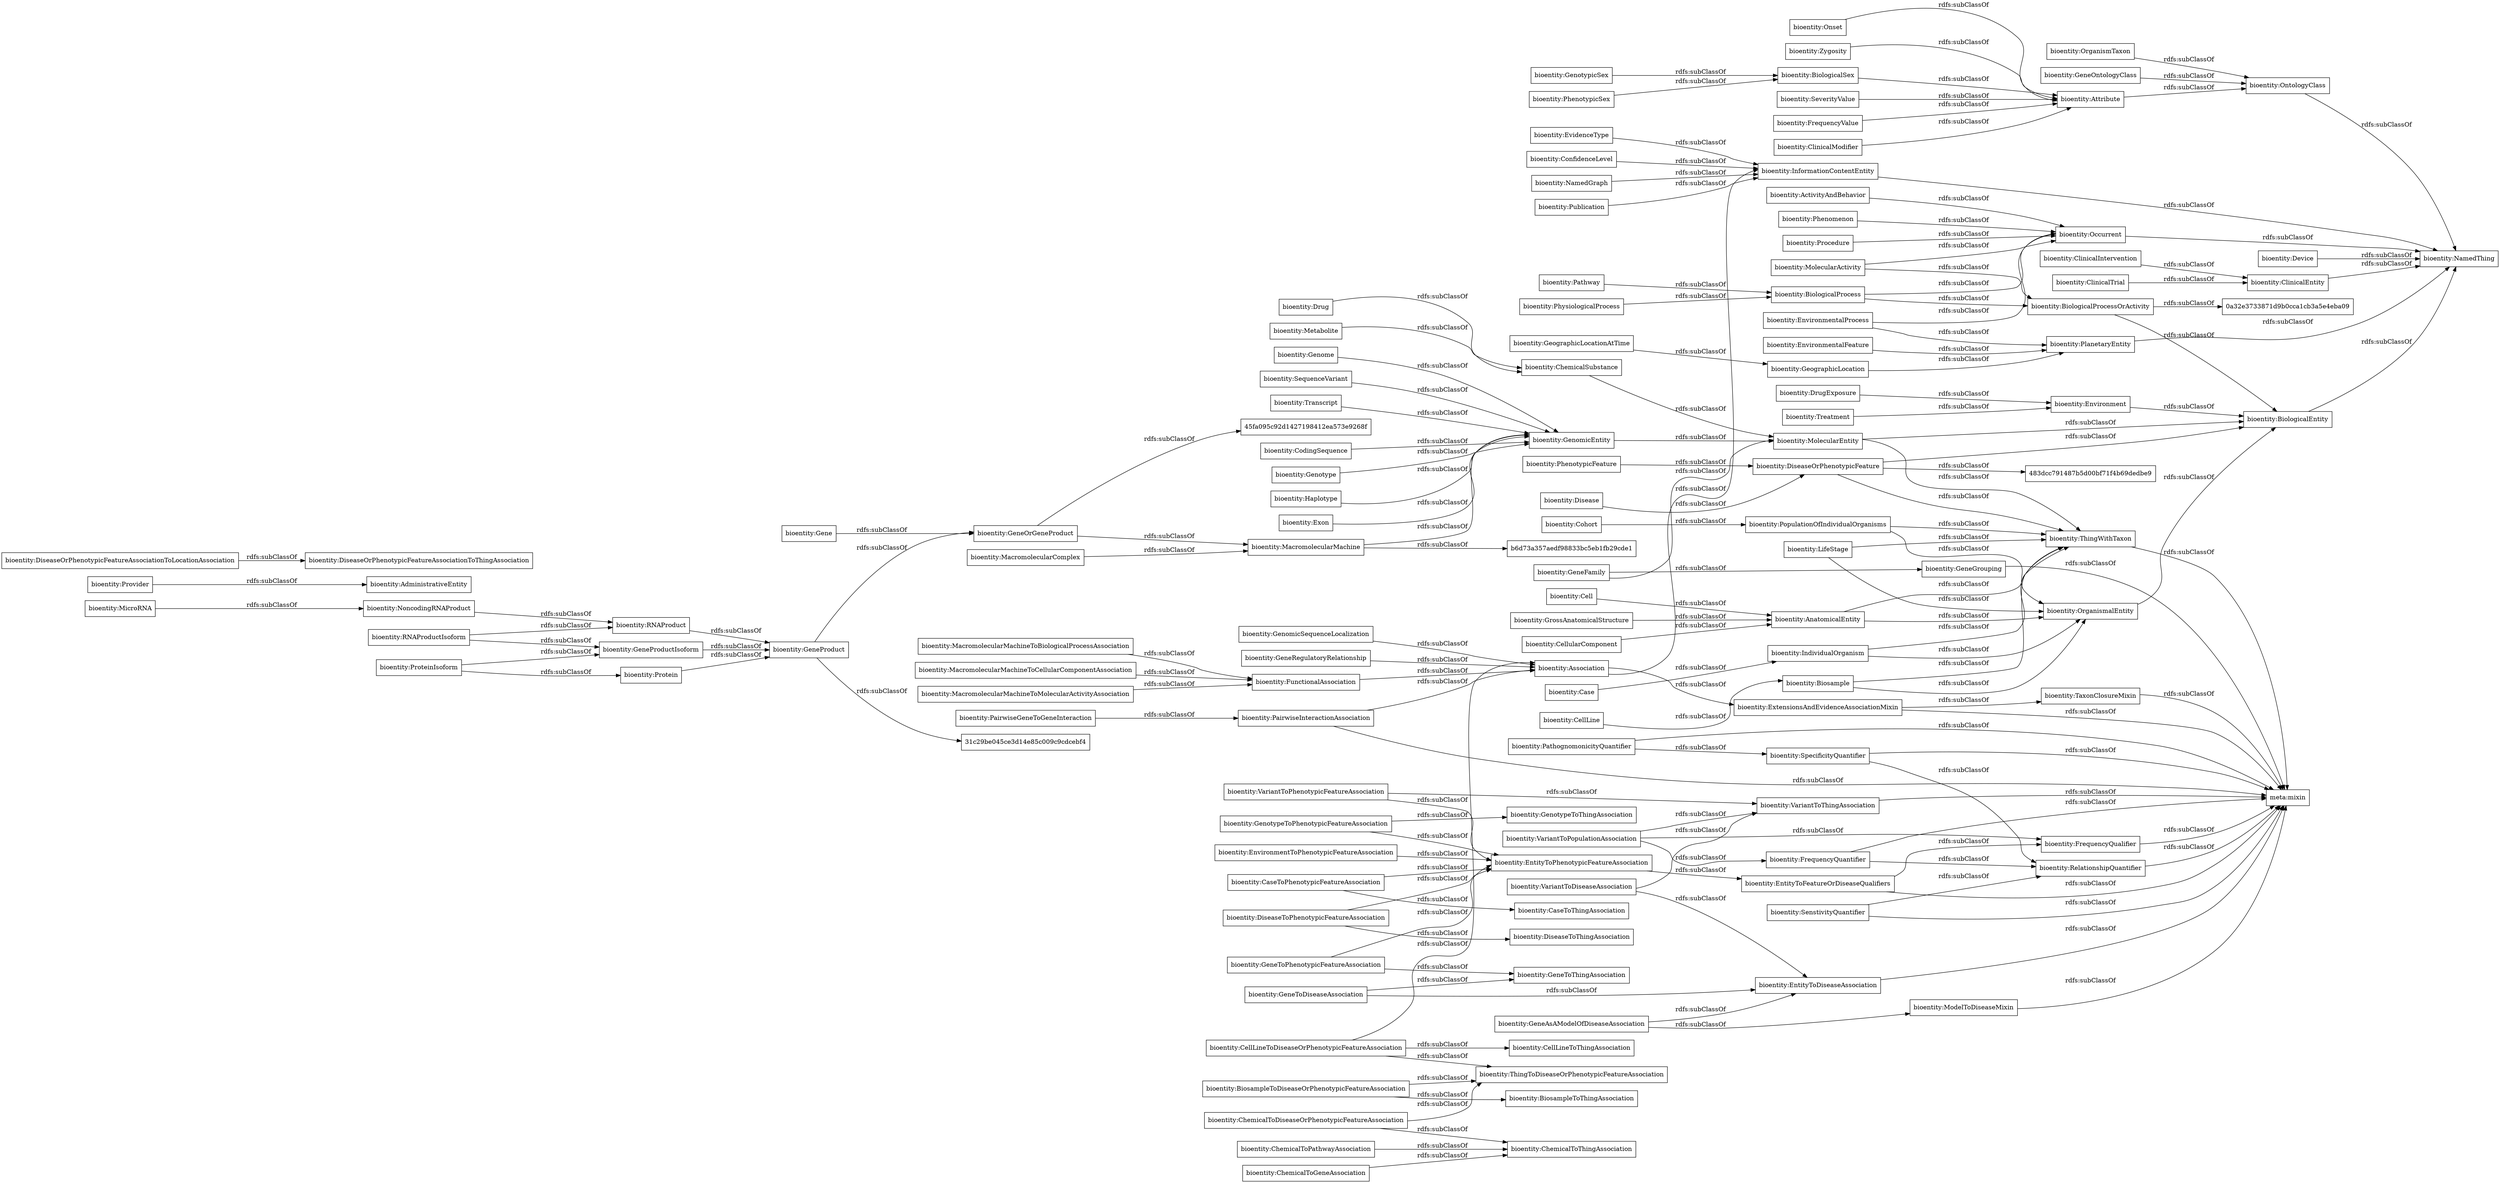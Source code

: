 digraph ar2dtool_diagram { 
rankdir=LR;
size="1000"
node [shape = rectangle, color="black"]; "bioentity:EvidenceType" "bioentity:Cohort" "bioentity:Phenomenon" "bioentity:Environment" "bioentity:SequenceVariant" "bioentity:CellularComponent" "bioentity:FrequencyQuantifier" "bioentity:VariantToDiseaseAssociation" "bioentity:GenomicSequenceLocalization" "bioentity:IndividualOrganism" "bioentity:ConfidenceLevel" "bioentity:EnvironmentalProcess" "bioentity:NamedGraph" "bioentity:OntologyClass" "bioentity:InformationContentEntity" "bioentity:PairwiseGeneToGeneInteraction" "bioentity:FrequencyQualifier" "bioentity:GeneProduct" "bioentity:AnatomicalEntity" "bioentity:MacromolecularMachineToMolecularActivityAssociation" "bioentity:Transcript" "bioentity:ThingWithTaxon" "bioentity:GeneGrouping" "bioentity:Provider" "bioentity:ChemicalSubstance" "bioentity:EntityToFeatureOrDiseaseQualifiers" "bioentity:MacromolecularMachineToBiologicalProcessAssociation" "bioentity:GenomicEntity" "bioentity:Drug" "bioentity:GeneRegulatoryRelationship" "bioentity:BiosampleToThingAssociation" "bioentity:ModelToDiseaseMixin" "bioentity:GeographicLocation" "bioentity:CodingSequence" "bioentity:MacromolecularMachineToCellularComponentAssociation" "bioentity:OrganismTaxon" "bioentity:Publication" "bioentity:Metabolite" "bioentity:Occurrent" "bioentity:GeneToDiseaseAssociation" "bioentity:PairwiseInteractionAssociation" "bioentity:TaxonClosureMixin" "bioentity:ChemicalToDiseaseOrPhenotypicFeatureAssociation" "bioentity:CellLine" "bioentity:Cell" "bioentity:ChemicalToPathwayAssociation" "bioentity:GenotypeToThingAssociation" "bioentity:ChemicalToGeneAssociation" "bioentity:MacromolecularMachine" "bioentity:RNAProduct" "bioentity:PhysiologicalProcess" "bioentity:GeneProductIsoform" "bioentity:ExtensionsAndEvidenceAssociationMixin" "bioentity:Protein" "bioentity:Pathway" "bioentity:AdministrativeEntity" "bioentity:FunctionalAssociation" "bioentity:EnvironmentToPhenotypicFeatureAssociation" "bioentity:DiseaseOrPhenotypicFeature" "bioentity:GeneFamily" "bioentity:ChemicalToThingAssociation" "bioentity:MacromolecularComplex" "bioentity:Genotype" "bioentity:GeneOrGeneProduct" "bioentity:ClinicalTrial" "bioentity:Onset" "bioentity:NoncodingRNAProduct" "bioentity:GeneOntologyClass" "bioentity:GeographicLocationAtTime" "bioentity:Zygosity" "bioentity:CaseToThingAssociation" "bioentity:BiologicalProcessOrActivity" "bioentity:Procedure" "bioentity:Device" "bioentity:BiologicalSex" "bioentity:EntityToPhenotypicFeatureAssociation" "bioentity:EntityToDiseaseAssociation" "bioentity:SeverityValue" "bioentity:RelationshipQuantifier" "bioentity:ClinicalIntervention" "bioentity:FrequencyValue" "bioentity:DiseaseToPhenotypicFeatureAssociation" "bioentity:MolecularActivity" "bioentity:Biosample" "bioentity:LifeStage" "bioentity:Haplotype" "bioentity:RNAProductIsoform" "bioentity:Disease" "bioentity:ActivityAndBehavior" "bioentity:VariantToThingAssociation" "bioentity:GrossAnatomicalStructure" "bioentity:GeneAsAModelOfDiseaseAssociation" "bioentity:SenstivityQuantifier" "bioentity:Gene" "bioentity:DrugExposure" "bioentity:ClinicalEntity" "bioentity:MolecularEntity" "bioentity:DiseaseToThingAssociation" "bioentity:Association" "bioentity:Case" "bioentity:VariantToPopulationAssociation" "bioentity:Attribute" "bioentity:BiologicalEntity" "bioentity:Exon" "bioentity:GenotypicSex" "bioentity:DiseaseOrPhenotypicFeatureAssociationToThingAssociation" "bioentity:EnvironmentalFeature" "bioentity:CellLineToDiseaseOrPhenotypicFeatureAssociation" "bioentity:BiosampleToDiseaseOrPhenotypicFeatureAssociation" "bioentity:NamedThing" "bioentity:GenotypeToPhenotypicFeatureAssociation" "bioentity:DiseaseOrPhenotypicFeatureAssociationToLocationAssociation" "bioentity:PhenotypicSex" "bioentity:Genome" "bioentity:MicroRNA" "bioentity:VariantToPhenotypicFeatureAssociation" "bioentity:ClinicalModifier" "bioentity:CellLineToThingAssociation" "bioentity:GeneToPhenotypicFeatureAssociation" "bioentity:PathognomonicityQuantifier" "bioentity:ProteinIsoform" "bioentity:CaseToPhenotypicFeatureAssociation" "bioentity:ThingToDiseaseOrPhenotypicFeatureAssociation" "bioentity:BiologicalProcess" "bioentity:PlanetaryEntity" "bioentity:OrganismalEntity" "bioentity:PopulationOfIndividualOrganisms" "bioentity:PhenotypicFeature" "bioentity:Treatment" "bioentity:SpecificityQuantifier" "bioentity:GeneToThingAssociation" ; /*classes style*/
	"bioentity:ThingWithTaxon" -> "meta:mixin" [ label = "rdfs:subClassOf" ];
	"bioentity:RNAProduct" -> "bioentity:GeneProduct" [ label = "rdfs:subClassOf" ];
	"bioentity:MolecularEntity" -> "bioentity:ThingWithTaxon" [ label = "rdfs:subClassOf" ];
	"bioentity:MolecularEntity" -> "bioentity:BiologicalEntity" [ label = "rdfs:subClassOf" ];
	"bioentity:DiseaseOrPhenotypicFeatureAssociationToLocationAssociation" -> "bioentity:DiseaseOrPhenotypicFeatureAssociationToThingAssociation" [ label = "rdfs:subClassOf" ];
	"bioentity:GeneProductIsoform" -> "bioentity:GeneProduct" [ label = "rdfs:subClassOf" ];
	"bioentity:Genotype" -> "bioentity:GenomicEntity" [ label = "rdfs:subClassOf" ];
	"bioentity:PhysiologicalProcess" -> "bioentity:BiologicalProcess" [ label = "rdfs:subClassOf" ];
	"bioentity:MacromolecularMachineToMolecularActivityAssociation" -> "bioentity:FunctionalAssociation" [ label = "rdfs:subClassOf" ];
	"bioentity:EnvironmentToPhenotypicFeatureAssociation" -> "bioentity:EntityToPhenotypicFeatureAssociation" [ label = "rdfs:subClassOf" ];
	"bioentity:GeneOrGeneProduct" -> "bioentity:MacromolecularMachine" [ label = "rdfs:subClassOf" ];
	"bioentity:GeneOrGeneProduct" -> "45fa095c92d1427198412ea573e9268f" [ label = "rdfs:subClassOf" ];
	"bioentity:Transcript" -> "bioentity:GenomicEntity" [ label = "rdfs:subClassOf" ];
	"bioentity:Pathway" -> "bioentity:BiologicalProcess" [ label = "rdfs:subClassOf" ];
	"bioentity:MolecularActivity" -> "bioentity:Occurrent" [ label = "rdfs:subClassOf" ];
	"bioentity:MolecularActivity" -> "bioentity:BiologicalProcessOrActivity" [ label = "rdfs:subClassOf" ];
	"bioentity:ClinicalModifier" -> "bioentity:Attribute" [ label = "rdfs:subClassOf" ];
	"bioentity:MacromolecularMachineToCellularComponentAssociation" -> "bioentity:FunctionalAssociation" [ label = "rdfs:subClassOf" ];
	"bioentity:PathognomonicityQuantifier" -> "bioentity:SpecificityQuantifier" [ label = "rdfs:subClassOf" ];
	"bioentity:PathognomonicityQuantifier" -> "meta:mixin" [ label = "rdfs:subClassOf" ];
	"bioentity:ClinicalTrial" -> "bioentity:ClinicalEntity" [ label = "rdfs:subClassOf" ];
	"bioentity:Case" -> "bioentity:IndividualOrganism" [ label = "rdfs:subClassOf" ];
	"bioentity:GeographicLocationAtTime" -> "bioentity:GeographicLocation" [ label = "rdfs:subClassOf" ];
	"bioentity:InformationContentEntity" -> "bioentity:NamedThing" [ label = "rdfs:subClassOf" ];
	"bioentity:Drug" -> "bioentity:ChemicalSubstance" [ label = "rdfs:subClassOf" ];
	"bioentity:GeneOntologyClass" -> "bioentity:OntologyClass" [ label = "rdfs:subClassOf" ];
	"bioentity:MacromolecularComplex" -> "bioentity:MacromolecularMachine" [ label = "rdfs:subClassOf" ];
	"bioentity:Publication" -> "bioentity:InformationContentEntity" [ label = "rdfs:subClassOf" ];
	"bioentity:Metabolite" -> "bioentity:ChemicalSubstance" [ label = "rdfs:subClassOf" ];
	"bioentity:Device" -> "bioentity:NamedThing" [ label = "rdfs:subClassOf" ];
	"bioentity:VariantToThingAssociation" -> "meta:mixin" [ label = "rdfs:subClassOf" ];
	"bioentity:Treatment" -> "bioentity:Environment" [ label = "rdfs:subClassOf" ];
	"bioentity:GeneProduct" -> "bioentity:GeneOrGeneProduct" [ label = "rdfs:subClassOf" ];
	"bioentity:GeneProduct" -> "31c29be045ce3d14e85c009c9cdcebf4" [ label = "rdfs:subClassOf" ];
	"bioentity:Environment" -> "bioentity:BiologicalEntity" [ label = "rdfs:subClassOf" ];
	"bioentity:SenstivityQuantifier" -> "bioentity:RelationshipQuantifier" [ label = "rdfs:subClassOf" ];
	"bioentity:SenstivityQuantifier" -> "meta:mixin" [ label = "rdfs:subClassOf" ];
	"bioentity:ConfidenceLevel" -> "bioentity:InformationContentEntity" [ label = "rdfs:subClassOf" ];
	"bioentity:BiologicalEntity" -> "bioentity:NamedThing" [ label = "rdfs:subClassOf" ];
	"bioentity:EntityToDiseaseAssociation" -> "meta:mixin" [ label = "rdfs:subClassOf" ];
	"bioentity:DiseaseToPhenotypicFeatureAssociation" -> "bioentity:EntityToPhenotypicFeatureAssociation" [ label = "rdfs:subClassOf" ];
	"bioentity:DiseaseToPhenotypicFeatureAssociation" -> "bioentity:DiseaseToThingAssociation" [ label = "rdfs:subClassOf" ];
	"bioentity:NamedGraph" -> "bioentity:InformationContentEntity" [ label = "rdfs:subClassOf" ];
	"bioentity:Phenomenon" -> "bioentity:Occurrent" [ label = "rdfs:subClassOf" ];
	"bioentity:Exon" -> "bioentity:GenomicEntity" [ label = "rdfs:subClassOf" ];
	"bioentity:Protein" -> "bioentity:GeneProduct" [ label = "rdfs:subClassOf" ];
	"bioentity:DiseaseOrPhenotypicFeature" -> "bioentity:ThingWithTaxon" [ label = "rdfs:subClassOf" ];
	"bioentity:DiseaseOrPhenotypicFeature" -> "bioentity:BiologicalEntity" [ label = "rdfs:subClassOf" ];
	"bioentity:DiseaseOrPhenotypicFeature" -> "483dcc791487b5d00bf71f4b69dedbe9" [ label = "rdfs:subClassOf" ];
	"bioentity:GeographicLocation" -> "bioentity:PlanetaryEntity" [ label = "rdfs:subClassOf" ];
	"bioentity:OrganismTaxon" -> "bioentity:OntologyClass" [ label = "rdfs:subClassOf" ];
	"bioentity:ClinicalEntity" -> "bioentity:NamedThing" [ label = "rdfs:subClassOf" ];
	"bioentity:DrugExposure" -> "bioentity:Environment" [ label = "rdfs:subClassOf" ];
	"bioentity:Onset" -> "bioentity:Attribute" [ label = "rdfs:subClassOf" ];
	"bioentity:PopulationOfIndividualOrganisms" -> "bioentity:ThingWithTaxon" [ label = "rdfs:subClassOf" ];
	"bioentity:PopulationOfIndividualOrganisms" -> "bioentity:OrganismalEntity" [ label = "rdfs:subClassOf" ];
	"bioentity:PhenotypicFeature" -> "bioentity:DiseaseOrPhenotypicFeature" [ label = "rdfs:subClassOf" ];
	"bioentity:VariantToPopulationAssociation" -> "bioentity:VariantToThingAssociation" [ label = "rdfs:subClassOf" ];
	"bioentity:VariantToPopulationAssociation" -> "bioentity:FrequencyQualifier" [ label = "rdfs:subClassOf" ];
	"bioentity:VariantToPopulationAssociation" -> "bioentity:FrequencyQuantifier" [ label = "rdfs:subClassOf" ];
	"bioentity:Haplotype" -> "bioentity:GenomicEntity" [ label = "rdfs:subClassOf" ];
	"bioentity:NoncodingRNAProduct" -> "bioentity:RNAProduct" [ label = "rdfs:subClassOf" ];
	"bioentity:CellLineToDiseaseOrPhenotypicFeatureAssociation" -> "bioentity:ThingToDiseaseOrPhenotypicFeatureAssociation" [ label = "rdfs:subClassOf" ];
	"bioentity:CellLineToDiseaseOrPhenotypicFeatureAssociation" -> "bioentity:CellLineToThingAssociation" [ label = "rdfs:subClassOf" ];
	"bioentity:CellLineToDiseaseOrPhenotypicFeatureAssociation" -> "bioentity:Association" [ label = "rdfs:subClassOf" ];
	"bioentity:CellLine" -> "bioentity:Biosample" [ label = "rdfs:subClassOf" ];
	"bioentity:Genome" -> "bioentity:GenomicEntity" [ label = "rdfs:subClassOf" ];
	"bioentity:BiologicalProcess" -> "bioentity:Occurrent" [ label = "rdfs:subClassOf" ];
	"bioentity:BiologicalProcess" -> "bioentity:BiologicalProcessOrActivity" [ label = "rdfs:subClassOf" ];
	"bioentity:Procedure" -> "bioentity:Occurrent" [ label = "rdfs:subClassOf" ];
	"bioentity:GeneGrouping" -> "meta:mixin" [ label = "rdfs:subClassOf" ];
	"bioentity:ChemicalSubstance" -> "bioentity:MolecularEntity" [ label = "rdfs:subClassOf" ];
	"bioentity:AnatomicalEntity" -> "bioentity:ThingWithTaxon" [ label = "rdfs:subClassOf" ];
	"bioentity:AnatomicalEntity" -> "bioentity:OrganismalEntity" [ label = "rdfs:subClassOf" ];
	"bioentity:OntologyClass" -> "bioentity:NamedThing" [ label = "rdfs:subClassOf" ];
	"bioentity:ModelToDiseaseMixin" -> "meta:mixin" [ label = "rdfs:subClassOf" ];
	"bioentity:FrequencyQuantifier" -> "bioentity:RelationshipQuantifier" [ label = "rdfs:subClassOf" ];
	"bioentity:FrequencyQuantifier" -> "meta:mixin" [ label = "rdfs:subClassOf" ];
	"bioentity:PairwiseInteractionAssociation" -> "bioentity:Association" [ label = "rdfs:subClassOf" ];
	"bioentity:PairwiseInteractionAssociation" -> "meta:mixin" [ label = "rdfs:subClassOf" ];
	"bioentity:Biosample" -> "bioentity:ThingWithTaxon" [ label = "rdfs:subClassOf" ];
	"bioentity:Biosample" -> "bioentity:OrganismalEntity" [ label = "rdfs:subClassOf" ];
	"bioentity:GeneAsAModelOfDiseaseAssociation" -> "bioentity:ModelToDiseaseMixin" [ label = "rdfs:subClassOf" ];
	"bioentity:GeneAsAModelOfDiseaseAssociation" -> "bioentity:EntityToDiseaseAssociation" [ label = "rdfs:subClassOf" ];
	"bioentity:PhenotypicSex" -> "bioentity:BiologicalSex" [ label = "rdfs:subClassOf" ];
	"bioentity:EnvironmentalFeature" -> "bioentity:PlanetaryEntity" [ label = "rdfs:subClassOf" ];
	"bioentity:ChemicalToPathwayAssociation" -> "bioentity:ChemicalToThingAssociation" [ label = "rdfs:subClassOf" ];
	"bioentity:EnvironmentalProcess" -> "bioentity:PlanetaryEntity" [ label = "rdfs:subClassOf" ];
	"bioentity:EnvironmentalProcess" -> "bioentity:Occurrent" [ label = "rdfs:subClassOf" ];
	"bioentity:TaxonClosureMixin" -> "meta:mixin" [ label = "rdfs:subClassOf" ];
	"bioentity:PairwiseGeneToGeneInteraction" -> "bioentity:PairwiseInteractionAssociation" [ label = "rdfs:subClassOf" ];
	"bioentity:GenomicEntity" -> "bioentity:MolecularEntity" [ label = "rdfs:subClassOf" ];
	"bioentity:SeverityValue" -> "bioentity:Attribute" [ label = "rdfs:subClassOf" ];
	"bioentity:IndividualOrganism" -> "bioentity:ThingWithTaxon" [ label = "rdfs:subClassOf" ];
	"bioentity:IndividualOrganism" -> "bioentity:OrganismalEntity" [ label = "rdfs:subClassOf" ];
	"bioentity:ClinicalIntervention" -> "bioentity:ClinicalEntity" [ label = "rdfs:subClassOf" ];
	"bioentity:RelationshipQuantifier" -> "meta:mixin" [ label = "rdfs:subClassOf" ];
	"bioentity:RNAProductIsoform" -> "bioentity:RNAProduct" [ label = "rdfs:subClassOf" ];
	"bioentity:RNAProductIsoform" -> "bioentity:GeneProductIsoform" [ label = "rdfs:subClassOf" ];
	"bioentity:GeneToPhenotypicFeatureAssociation" -> "bioentity:GeneToThingAssociation" [ label = "rdfs:subClassOf" ];
	"bioentity:GeneToPhenotypicFeatureAssociation" -> "bioentity:EntityToPhenotypicFeatureAssociation" [ label = "rdfs:subClassOf" ];
	"bioentity:LifeStage" -> "bioentity:ThingWithTaxon" [ label = "rdfs:subClassOf" ];
	"bioentity:LifeStage" -> "bioentity:OrganismalEntity" [ label = "rdfs:subClassOf" ];
	"bioentity:Occurrent" -> "bioentity:NamedThing" [ label = "rdfs:subClassOf" ];
	"bioentity:GeneToDiseaseAssociation" -> "bioentity:GeneToThingAssociation" [ label = "rdfs:subClassOf" ];
	"bioentity:GeneToDiseaseAssociation" -> "bioentity:EntityToDiseaseAssociation" [ label = "rdfs:subClassOf" ];
	"bioentity:BiosampleToDiseaseOrPhenotypicFeatureAssociation" -> "bioentity:ThingToDiseaseOrPhenotypicFeatureAssociation" [ label = "rdfs:subClassOf" ];
	"bioentity:BiosampleToDiseaseOrPhenotypicFeatureAssociation" -> "bioentity:BiosampleToThingAssociation" [ label = "rdfs:subClassOf" ];
	"bioentity:Provider" -> "bioentity:AdministrativeEntity" [ label = "rdfs:subClassOf" ];
	"bioentity:FrequencyValue" -> "bioentity:Attribute" [ label = "rdfs:subClassOf" ];
	"bioentity:MacromolecularMachine" -> "bioentity:GenomicEntity" [ label = "rdfs:subClassOf" ];
	"bioentity:MacromolecularMachine" -> "b6d73a357aedf98833bc5eb1fb29cde1" [ label = "rdfs:subClassOf" ];
	"bioentity:EntityToPhenotypicFeatureAssociation" -> "bioentity:EntityToFeatureOrDiseaseQualifiers" [ label = "rdfs:subClassOf" ];
	"bioentity:Association" -> "bioentity:ExtensionsAndEvidenceAssociationMixin" [ label = "rdfs:subClassOf" ];
	"bioentity:Association" -> "bioentity:InformationContentEntity" [ label = "rdfs:subClassOf" ];
	"bioentity:GeneRegulatoryRelationship" -> "bioentity:Association" [ label = "rdfs:subClassOf" ];
	"bioentity:GenotypicSex" -> "bioentity:BiologicalSex" [ label = "rdfs:subClassOf" ];
	"bioentity:FrequencyQualifier" -> "meta:mixin" [ label = "rdfs:subClassOf" ];
	"bioentity:Attribute" -> "bioentity:OntologyClass" [ label = "rdfs:subClassOf" ];
	"bioentity:SpecificityQuantifier" -> "bioentity:RelationshipQuantifier" [ label = "rdfs:subClassOf" ];
	"bioentity:SpecificityQuantifier" -> "meta:mixin" [ label = "rdfs:subClassOf" ];
	"bioentity:Zygosity" -> "bioentity:Attribute" [ label = "rdfs:subClassOf" ];
	"bioentity:OrganismalEntity" -> "bioentity:BiologicalEntity" [ label = "rdfs:subClassOf" ];
	"bioentity:EvidenceType" -> "bioentity:InformationContentEntity" [ label = "rdfs:subClassOf" ];
	"bioentity:Gene" -> "bioentity:GeneOrGeneProduct" [ label = "rdfs:subClassOf" ];
	"bioentity:ProteinIsoform" -> "bioentity:Protein" [ label = "rdfs:subClassOf" ];
	"bioentity:ProteinIsoform" -> "bioentity:GeneProductIsoform" [ label = "rdfs:subClassOf" ];
	"bioentity:VariantToPhenotypicFeatureAssociation" -> "bioentity:VariantToThingAssociation" [ label = "rdfs:subClassOf" ];
	"bioentity:VariantToPhenotypicFeatureAssociation" -> "bioentity:EntityToPhenotypicFeatureAssociation" [ label = "rdfs:subClassOf" ];
	"bioentity:EntityToFeatureOrDiseaseQualifiers" -> "bioentity:FrequencyQualifier" [ label = "rdfs:subClassOf" ];
	"bioentity:EntityToFeatureOrDiseaseQualifiers" -> "meta:mixin" [ label = "rdfs:subClassOf" ];
	"bioentity:MacromolecularMachineToBiologicalProcessAssociation" -> "bioentity:FunctionalAssociation" [ label = "rdfs:subClassOf" ];
	"bioentity:GrossAnatomicalStructure" -> "bioentity:AnatomicalEntity" [ label = "rdfs:subClassOf" ];
	"bioentity:CodingSequence" -> "bioentity:GenomicEntity" [ label = "rdfs:subClassOf" ];
	"bioentity:GenomicSequenceLocalization" -> "bioentity:Association" [ label = "rdfs:subClassOf" ];
	"bioentity:MicroRNA" -> "bioentity:NoncodingRNAProduct" [ label = "rdfs:subClassOf" ];
	"bioentity:ChemicalToDiseaseOrPhenotypicFeatureAssociation" -> "bioentity:ThingToDiseaseOrPhenotypicFeatureAssociation" [ label = "rdfs:subClassOf" ];
	"bioentity:ChemicalToDiseaseOrPhenotypicFeatureAssociation" -> "bioentity:ChemicalToThingAssociation" [ label = "rdfs:subClassOf" ];
	"bioentity:FunctionalAssociation" -> "bioentity:Association" [ label = "rdfs:subClassOf" ];
	"bioentity:Cell" -> "bioentity:AnatomicalEntity" [ label = "rdfs:subClassOf" ];
	"bioentity:BiologicalProcessOrActivity" -> "bioentity:BiologicalEntity" [ label = "rdfs:subClassOf" ];
	"bioentity:BiologicalProcessOrActivity" -> "0a32e3733871d9b0cca1cb3a5e4eba09" [ label = "rdfs:subClassOf" ];
	"bioentity:CaseToPhenotypicFeatureAssociation" -> "bioentity:EntityToPhenotypicFeatureAssociation" [ label = "rdfs:subClassOf" ];
	"bioentity:CaseToPhenotypicFeatureAssociation" -> "bioentity:CaseToThingAssociation" [ label = "rdfs:subClassOf" ];
	"bioentity:CellularComponent" -> "bioentity:AnatomicalEntity" [ label = "rdfs:subClassOf" ];
	"bioentity:BiologicalSex" -> "bioentity:Attribute" [ label = "rdfs:subClassOf" ];
	"bioentity:GeneFamily" -> "bioentity:MolecularEntity" [ label = "rdfs:subClassOf" ];
	"bioentity:GeneFamily" -> "bioentity:GeneGrouping" [ label = "rdfs:subClassOf" ];
	"bioentity:Cohort" -> "bioentity:PopulationOfIndividualOrganisms" [ label = "rdfs:subClassOf" ];
	"bioentity:VariantToDiseaseAssociation" -> "bioentity:VariantToThingAssociation" [ label = "rdfs:subClassOf" ];
	"bioentity:VariantToDiseaseAssociation" -> "bioentity:EntityToDiseaseAssociation" [ label = "rdfs:subClassOf" ];
	"bioentity:ExtensionsAndEvidenceAssociationMixin" -> "bioentity:TaxonClosureMixin" [ label = "rdfs:subClassOf" ];
	"bioentity:ExtensionsAndEvidenceAssociationMixin" -> "meta:mixin" [ label = "rdfs:subClassOf" ];
	"bioentity:ActivityAndBehavior" -> "bioentity:Occurrent" [ label = "rdfs:subClassOf" ];
	"bioentity:ChemicalToGeneAssociation" -> "bioentity:ChemicalToThingAssociation" [ label = "rdfs:subClassOf" ];
	"bioentity:GenotypeToPhenotypicFeatureAssociation" -> "bioentity:GenotypeToThingAssociation" [ label = "rdfs:subClassOf" ];
	"bioentity:GenotypeToPhenotypicFeatureAssociation" -> "bioentity:EntityToPhenotypicFeatureAssociation" [ label = "rdfs:subClassOf" ];
	"bioentity:SequenceVariant" -> "bioentity:GenomicEntity" [ label = "rdfs:subClassOf" ];
	"bioentity:Disease" -> "bioentity:DiseaseOrPhenotypicFeature" [ label = "rdfs:subClassOf" ];
	"bioentity:PlanetaryEntity" -> "bioentity:NamedThing" [ label = "rdfs:subClassOf" ];

}
